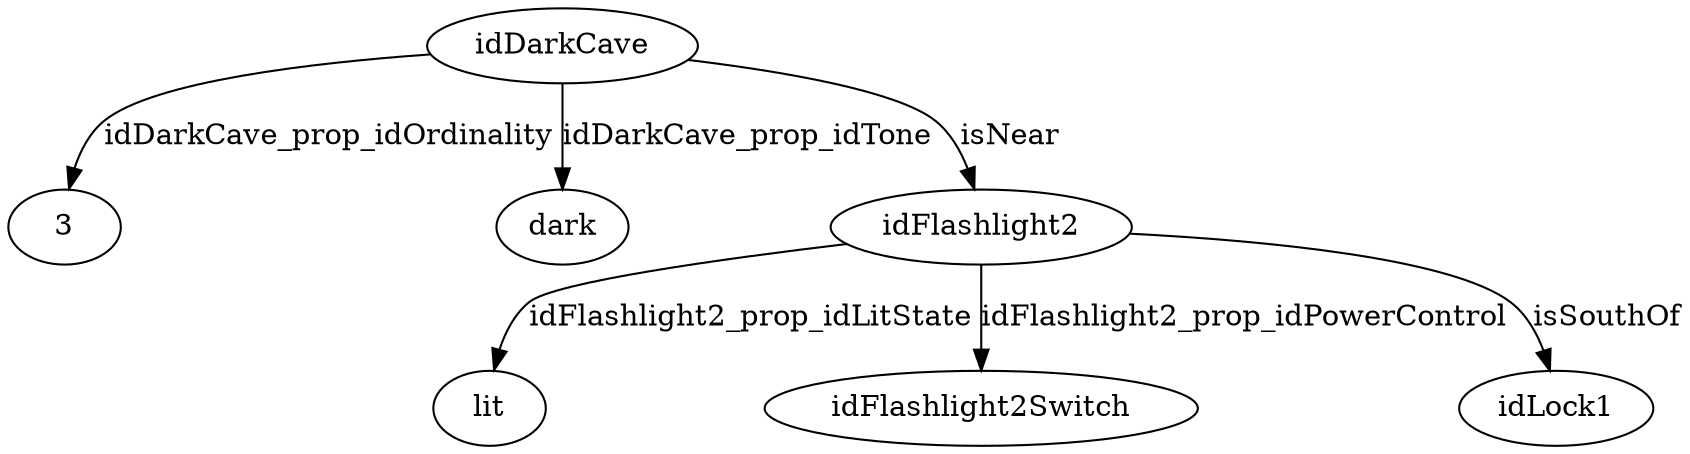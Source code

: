 strict digraph  {
idDarkCave [node_type=entity_node, root=root];
3;
dark;
idFlashlight2;
lit;
idFlashlight2Switch;
idLock1;
idDarkCave -> 3  [edge_type=property, label=idDarkCave_prop_idOrdinality];
idDarkCave -> dark  [edge_type=property, label=idDarkCave_prop_idTone];
idDarkCave -> idFlashlight2  [edge_type=relationship, label=isNear];
idFlashlight2 -> lit  [edge_type=property, label=idFlashlight2_prop_idLitState];
idFlashlight2 -> idFlashlight2Switch  [edge_type=property, label=idFlashlight2_prop_idPowerControl];
idFlashlight2 -> idLock1  [edge_type=relationship, label=isSouthOf];
}
